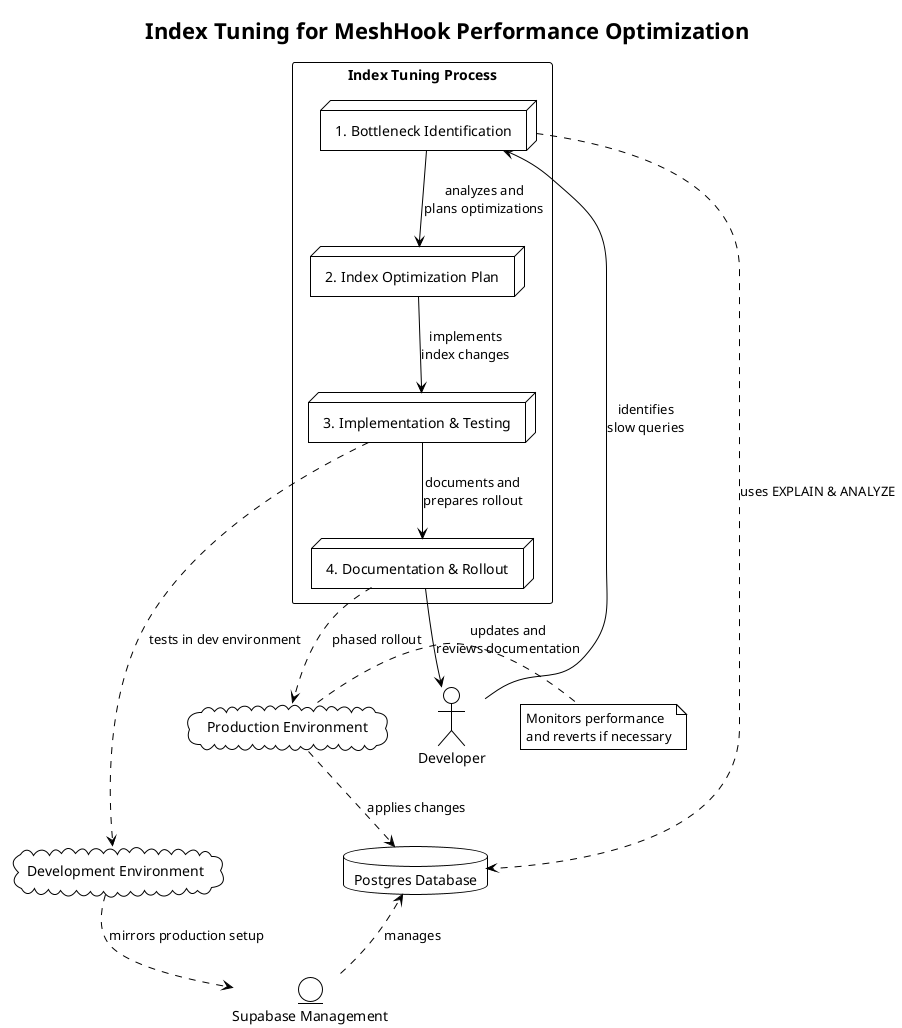 @startuml
!theme plain

title Index Tuning for MeshHook Performance Optimization

actor Developer
database PostgresDB as "Postgres Database"
entity "Supabase Management" as Supabase
cloud "Production Environment" as Production
cloud "Development Environment" as Development
rectangle "Index Tuning Process" as Process {
    node "1. Bottleneck Identification" as Step1
    node "2. Index Optimization Plan" as Step2
    node "3. Implementation & Testing" as Step3
    node "4. Documentation & Rollout" as Step4
}

Developer --> Step1 : identifies\nslow queries
Step1 --> Step2 : analyzes and\nplans optimizations
Step2 --> Step3 : implements\nindex changes
Step3 --> Step4 : documents and\nprepares rollout
Step4 --> Developer : updates and\nreviews documentation

PostgresDB -[hidden]-> Supabase
Supabase -[hidden]-> Production
Production -[hidden]-> Development

Step1 ..> PostgresDB : uses EXPLAIN & ANALYZE
Step3 ..> Development : tests in dev environment
Step4 ..> Production : phased rollout

Supabase ..> PostgresDB : manages
Development ..> Supabase : mirrors production setup
Production ..> PostgresDB : applies changes

note right of Production : Monitors performance\nand reverts if necessary

@enduml